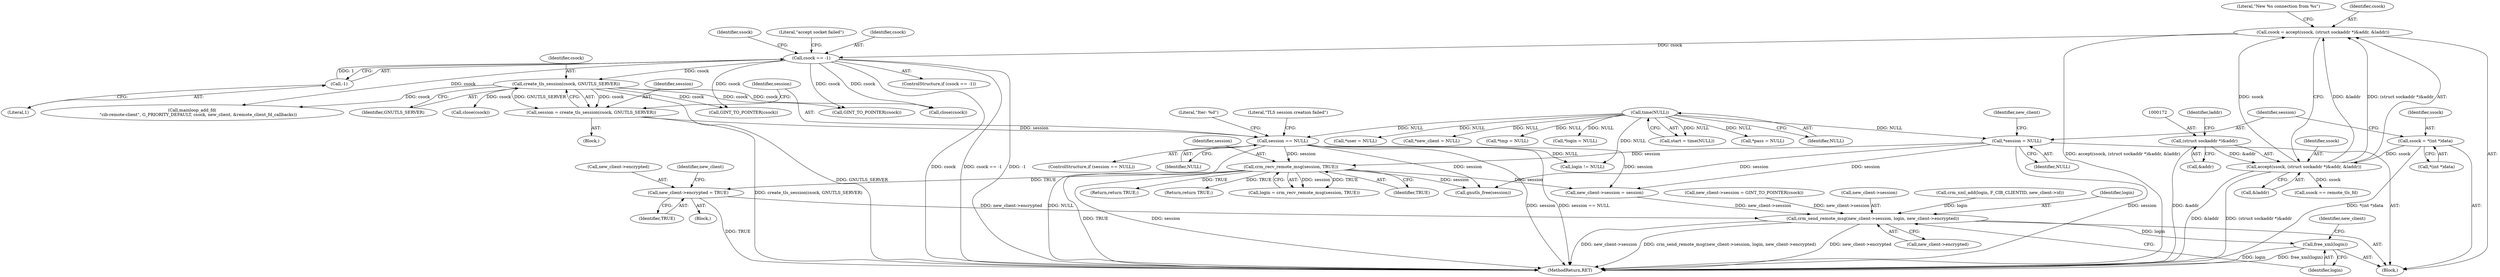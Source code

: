 digraph "0_pacemaker_564f7cc2a51dcd2f28ab12a13394f31be5aa3c93_2@API" {
"1000380" [label="(Call,new_client->encrypted = TRUE)"];
"1000233" [label="(Call,crm_recv_remote_msg(session, TRUE))"];
"1000210" [label="(Call,session == NULL)"];
"1000204" [label="(Call,session = create_tls_session(csock, GNUTLS_SERVER))"];
"1000206" [label="(Call,create_tls_session(csock, GNUTLS_SERVER))"];
"1000190" [label="(Call,csock == -1)"];
"1000167" [label="(Call,csock = accept(ssock, (struct sockaddr *)&addr, &laddr))"];
"1000169" [label="(Call,accept(ssock, (struct sockaddr *)&addr, &laddr))"];
"1000129" [label="(Call,ssock = *(int *)data)"];
"1000171" [label="(Call,(struct sockaddr *)&addr)"];
"1000192" [label="(Call,-1)"];
"1000125" [label="(Call,time(NULL))"];
"1000136" [label="(Call,*session = NULL)"];
"1000415" [label="(Call,crm_send_remote_msg(new_client->session, login, new_client->encrypted))"];
"1000423" [label="(Call,free_xml(login))"];
"1000379" [label="(Block,)"];
"1000193" [label="(Literal,1)"];
"1000138" [label="(Identifier,NULL)"];
"1000241" [label="(Call,GINT_TO_POINTER(csock))"];
"1000206" [label="(Call,create_tls_session(csock, GNUTLS_SERVER))"];
"1000223" [label="(Literal,\"Iter: %d\")"];
"1000204" [label="(Call,session = create_tls_session(csock, GNUTLS_SERVER))"];
"1000208" [label="(Identifier,GNUTLS_SERVER)"];
"1000381" [label="(Call,new_client->encrypted)"];
"1000126" [label="(Identifier,NULL)"];
"1000211" [label="(Identifier,session)"];
"1000233" [label="(Call,crm_recv_remote_msg(session, TRUE))"];
"1000216" [label="(Call,close(csock))"];
"1000148" [label="(Call,*user = NULL)"];
"1000442" [label="(Return,return TRUE;)"];
"1000231" [label="(Call,login = crm_recv_remote_msg(session, TRUE))"];
"1000178" [label="(Literal,\"New %s connection from %s\")"];
"1000415" [label="(Call,crm_send_remote_msg(new_client->session, login, new_client->encrypted))"];
"1000201" [label="(Identifier,ssock)"];
"1000234" [label="(Identifier,session)"];
"1000130" [label="(Identifier,ssock)"];
"1000380" [label="(Call,new_client->encrypted = TRUE)"];
"1000459" [label="(Call,close(csock))"];
"1000168" [label="(Identifier,csock)"];
"1000245" [label="(Call,login != NULL)"];
"1000429" [label="(Call,mainloop_add_fd(\n         \"cib-remote-client\", G_PRIORITY_DEFAULT, csock, new_client, &remote_client_fd_callbacks))"];
"1000196" [label="(Literal,\"accept socket failed\")"];
"1000171" [label="(Call,(struct sockaddr *)&addr)"];
"1000180" [label="(Call,ssock == remote_tls_fd)"];
"1000140" [label="(Call,*new_client = NULL)"];
"1000235" [label="(Identifier,TRUE)"];
"1000169" [label="(Call,accept(ssock, (struct sockaddr *)&addr, &laddr))"];
"1000175" [label="(Call,&laddr)"];
"1000129" [label="(Call,ssock = *(int *)data)"];
"1000215" [label="(Literal,\"TLS session creation failed\")"];
"1000131" [label="(Call,*(int *)data)"];
"1000176" [label="(Identifier,laddr)"];
"1000137" [label="(Identifier,session)"];
"1000423" [label="(Call,free_xml(login))"];
"1000205" [label="(Identifier,session)"];
"1000420" [label="(Call,new_client->encrypted)"];
"1000156" [label="(Call,*tmp = NULL)"];
"1000209" [label="(ControlStructure,if (session == NULL))"];
"1000465" [label="(MethodReturn,RET)"];
"1000419" [label="(Identifier,login)"];
"1000457" [label="(Call,gnutls_free(session))"];
"1000212" [label="(Identifier,NULL)"];
"1000136" [label="(Call,*session = NULL)"];
"1000210" [label="(Call,session == NULL)"];
"1000144" [label="(Call,*login = NULL)"];
"1000384" [label="(Identifier,TRUE)"];
"1000392" [label="(Call,new_client->session = GINT_TO_POINTER(csock))"];
"1000108" [label="(Block,)"];
"1000203" [label="(Block,)"];
"1000123" [label="(Call,start = time(NULL))"];
"1000152" [label="(Call,*pass = NULL)"];
"1000387" [label="(Identifier,new_client)"];
"1000167" [label="(Call,csock = accept(ssock, (struct sockaddr *)&addr, &laddr))"];
"1000141" [label="(Identifier,new_client)"];
"1000424" [label="(Identifier,login)"];
"1000427" [label="(Identifier,new_client)"];
"1000385" [label="(Call,new_client->session = session)"];
"1000463" [label="(Return,return TRUE;)"];
"1000125" [label="(Call,time(NULL))"];
"1000396" [label="(Call,GINT_TO_POINTER(csock))"];
"1000189" [label="(ControlStructure,if (csock == -1))"];
"1000191" [label="(Identifier,csock)"];
"1000170" [label="(Identifier,ssock)"];
"1000173" [label="(Call,&addr)"];
"1000190" [label="(Call,csock == -1)"];
"1000192" [label="(Call,-1)"];
"1000207" [label="(Identifier,csock)"];
"1000416" [label="(Call,new_client->session)"];
"1000409" [label="(Call,crm_xml_add(login, F_CIB_CLIENTID, new_client->id))"];
"1000380" -> "1000379"  [label="AST: "];
"1000380" -> "1000384"  [label="CFG: "];
"1000381" -> "1000380"  [label="AST: "];
"1000384" -> "1000380"  [label="AST: "];
"1000387" -> "1000380"  [label="CFG: "];
"1000380" -> "1000465"  [label="DDG: TRUE"];
"1000233" -> "1000380"  [label="DDG: TRUE"];
"1000380" -> "1000415"  [label="DDG: new_client->encrypted"];
"1000233" -> "1000231"  [label="AST: "];
"1000233" -> "1000235"  [label="CFG: "];
"1000234" -> "1000233"  [label="AST: "];
"1000235" -> "1000233"  [label="AST: "];
"1000231" -> "1000233"  [label="CFG: "];
"1000233" -> "1000465"  [label="DDG: TRUE"];
"1000233" -> "1000465"  [label="DDG: session"];
"1000233" -> "1000231"  [label="DDG: session"];
"1000233" -> "1000231"  [label="DDG: TRUE"];
"1000210" -> "1000233"  [label="DDG: session"];
"1000136" -> "1000233"  [label="DDG: session"];
"1000233" -> "1000385"  [label="DDG: session"];
"1000233" -> "1000442"  [label="DDG: TRUE"];
"1000233" -> "1000457"  [label="DDG: session"];
"1000233" -> "1000463"  [label="DDG: TRUE"];
"1000210" -> "1000209"  [label="AST: "];
"1000210" -> "1000212"  [label="CFG: "];
"1000211" -> "1000210"  [label="AST: "];
"1000212" -> "1000210"  [label="AST: "];
"1000215" -> "1000210"  [label="CFG: "];
"1000223" -> "1000210"  [label="CFG: "];
"1000210" -> "1000465"  [label="DDG: session == NULL"];
"1000210" -> "1000465"  [label="DDG: NULL"];
"1000210" -> "1000465"  [label="DDG: session"];
"1000204" -> "1000210"  [label="DDG: session"];
"1000125" -> "1000210"  [label="DDG: NULL"];
"1000210" -> "1000245"  [label="DDG: NULL"];
"1000210" -> "1000385"  [label="DDG: session"];
"1000210" -> "1000457"  [label="DDG: session"];
"1000204" -> "1000203"  [label="AST: "];
"1000204" -> "1000206"  [label="CFG: "];
"1000205" -> "1000204"  [label="AST: "];
"1000206" -> "1000204"  [label="AST: "];
"1000211" -> "1000204"  [label="CFG: "];
"1000204" -> "1000465"  [label="DDG: create_tls_session(csock, GNUTLS_SERVER)"];
"1000206" -> "1000204"  [label="DDG: csock"];
"1000206" -> "1000204"  [label="DDG: GNUTLS_SERVER"];
"1000206" -> "1000208"  [label="CFG: "];
"1000207" -> "1000206"  [label="AST: "];
"1000208" -> "1000206"  [label="AST: "];
"1000206" -> "1000465"  [label="DDG: GNUTLS_SERVER"];
"1000190" -> "1000206"  [label="DDG: csock"];
"1000206" -> "1000216"  [label="DDG: csock"];
"1000206" -> "1000241"  [label="DDG: csock"];
"1000206" -> "1000396"  [label="DDG: csock"];
"1000206" -> "1000429"  [label="DDG: csock"];
"1000206" -> "1000459"  [label="DDG: csock"];
"1000190" -> "1000189"  [label="AST: "];
"1000190" -> "1000192"  [label="CFG: "];
"1000191" -> "1000190"  [label="AST: "];
"1000192" -> "1000190"  [label="AST: "];
"1000196" -> "1000190"  [label="CFG: "];
"1000201" -> "1000190"  [label="CFG: "];
"1000190" -> "1000465"  [label="DDG: csock == -1"];
"1000190" -> "1000465"  [label="DDG: csock"];
"1000190" -> "1000465"  [label="DDG: -1"];
"1000167" -> "1000190"  [label="DDG: csock"];
"1000192" -> "1000190"  [label="DDG: 1"];
"1000190" -> "1000241"  [label="DDG: csock"];
"1000190" -> "1000396"  [label="DDG: csock"];
"1000190" -> "1000429"  [label="DDG: csock"];
"1000190" -> "1000459"  [label="DDG: csock"];
"1000167" -> "1000108"  [label="AST: "];
"1000167" -> "1000169"  [label="CFG: "];
"1000168" -> "1000167"  [label="AST: "];
"1000169" -> "1000167"  [label="AST: "];
"1000178" -> "1000167"  [label="CFG: "];
"1000167" -> "1000465"  [label="DDG: accept(ssock, (struct sockaddr *)&addr, &laddr)"];
"1000169" -> "1000167"  [label="DDG: ssock"];
"1000169" -> "1000167"  [label="DDG: (struct sockaddr *)&addr"];
"1000169" -> "1000167"  [label="DDG: &laddr"];
"1000169" -> "1000175"  [label="CFG: "];
"1000170" -> "1000169"  [label="AST: "];
"1000171" -> "1000169"  [label="AST: "];
"1000175" -> "1000169"  [label="AST: "];
"1000169" -> "1000465"  [label="DDG: (struct sockaddr *)&addr"];
"1000169" -> "1000465"  [label="DDG: &laddr"];
"1000129" -> "1000169"  [label="DDG: ssock"];
"1000171" -> "1000169"  [label="DDG: &addr"];
"1000169" -> "1000180"  [label="DDG: ssock"];
"1000129" -> "1000108"  [label="AST: "];
"1000129" -> "1000131"  [label="CFG: "];
"1000130" -> "1000129"  [label="AST: "];
"1000131" -> "1000129"  [label="AST: "];
"1000137" -> "1000129"  [label="CFG: "];
"1000129" -> "1000465"  [label="DDG: *(int *)data"];
"1000171" -> "1000173"  [label="CFG: "];
"1000172" -> "1000171"  [label="AST: "];
"1000173" -> "1000171"  [label="AST: "];
"1000176" -> "1000171"  [label="CFG: "];
"1000171" -> "1000465"  [label="DDG: &addr"];
"1000192" -> "1000193"  [label="CFG: "];
"1000193" -> "1000192"  [label="AST: "];
"1000125" -> "1000123"  [label="AST: "];
"1000125" -> "1000126"  [label="CFG: "];
"1000126" -> "1000125"  [label="AST: "];
"1000123" -> "1000125"  [label="CFG: "];
"1000125" -> "1000123"  [label="DDG: NULL"];
"1000125" -> "1000136"  [label="DDG: NULL"];
"1000125" -> "1000140"  [label="DDG: NULL"];
"1000125" -> "1000144"  [label="DDG: NULL"];
"1000125" -> "1000148"  [label="DDG: NULL"];
"1000125" -> "1000152"  [label="DDG: NULL"];
"1000125" -> "1000156"  [label="DDG: NULL"];
"1000125" -> "1000245"  [label="DDG: NULL"];
"1000136" -> "1000108"  [label="AST: "];
"1000136" -> "1000138"  [label="CFG: "];
"1000137" -> "1000136"  [label="AST: "];
"1000138" -> "1000136"  [label="AST: "];
"1000141" -> "1000136"  [label="CFG: "];
"1000136" -> "1000465"  [label="DDG: session"];
"1000136" -> "1000385"  [label="DDG: session"];
"1000136" -> "1000457"  [label="DDG: session"];
"1000415" -> "1000108"  [label="AST: "];
"1000415" -> "1000420"  [label="CFG: "];
"1000416" -> "1000415"  [label="AST: "];
"1000419" -> "1000415"  [label="AST: "];
"1000420" -> "1000415"  [label="AST: "];
"1000424" -> "1000415"  [label="CFG: "];
"1000415" -> "1000465"  [label="DDG: new_client->encrypted"];
"1000415" -> "1000465"  [label="DDG: new_client->session"];
"1000415" -> "1000465"  [label="DDG: crm_send_remote_msg(new_client->session, login, new_client->encrypted)"];
"1000392" -> "1000415"  [label="DDG: new_client->session"];
"1000385" -> "1000415"  [label="DDG: new_client->session"];
"1000409" -> "1000415"  [label="DDG: login"];
"1000415" -> "1000423"  [label="DDG: login"];
"1000423" -> "1000108"  [label="AST: "];
"1000423" -> "1000424"  [label="CFG: "];
"1000424" -> "1000423"  [label="AST: "];
"1000427" -> "1000423"  [label="CFG: "];
"1000423" -> "1000465"  [label="DDG: free_xml(login)"];
"1000423" -> "1000465"  [label="DDG: login"];
}
